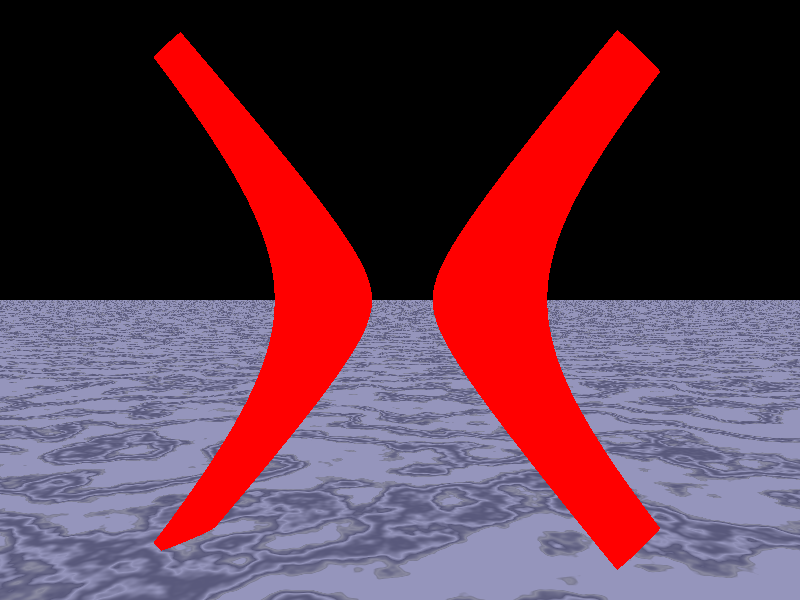 // Persistence Of Vision raytracer version 3.5 sample file.

// By Alexander Enzmann

/* sample quartic scene file written by Alexander Enzmann */

#include "colors.inc"
#include "shapes.inc"
#include "textures.inc"


/* Hyperbolic Torus having major radius sqrt(40), minor radius sqrt(12) */
quartic {
   < 1.0,  0.0,  0.0,   0.0,    2.0,  0.0,  0.0, -2.0,  0.0, -104.0
     0.0,  0.0,  0.0,   0.0,    0.0,  0.0,  0.0,  0.0,  0.0,   0.0
     1.0,  0.0,  0.0,  -2.0,    0.0, 56.0,  0.0,  0.0,  0.0,   0.0
     1.0,  0.0, 104.0,  0.0,  784.0 >

   texture {
      pigment { Red }
      finish {
         specular 1.0
         roughness 0.01
         ambient 0.2
         diffuse 0.8
      }
   }

   bounded_by { sphere { <0, 0, 0>, 20 } }

   rotate 90*x
   rotate 30*y
   translate 20*z
}

/* Put down a floor */
plane {
   y, -20.0
   texture {
      pigment {
         Blue_Agate
         scale 20.0
      }
      finish {
         ambient 0.5
         diffuse 0.5
      }
   }
}

camera {
   location  <0.0, 0.0, -20.0>
   direction <0.0, 0.0,  1.0>
   up        <0.0, 1.0,  0.0>
   right     <4/3, 0.0,  0.0>
}

light_source { <200, 30, -300> colour White }

light_source { <-200, 30, -300> colour White }
